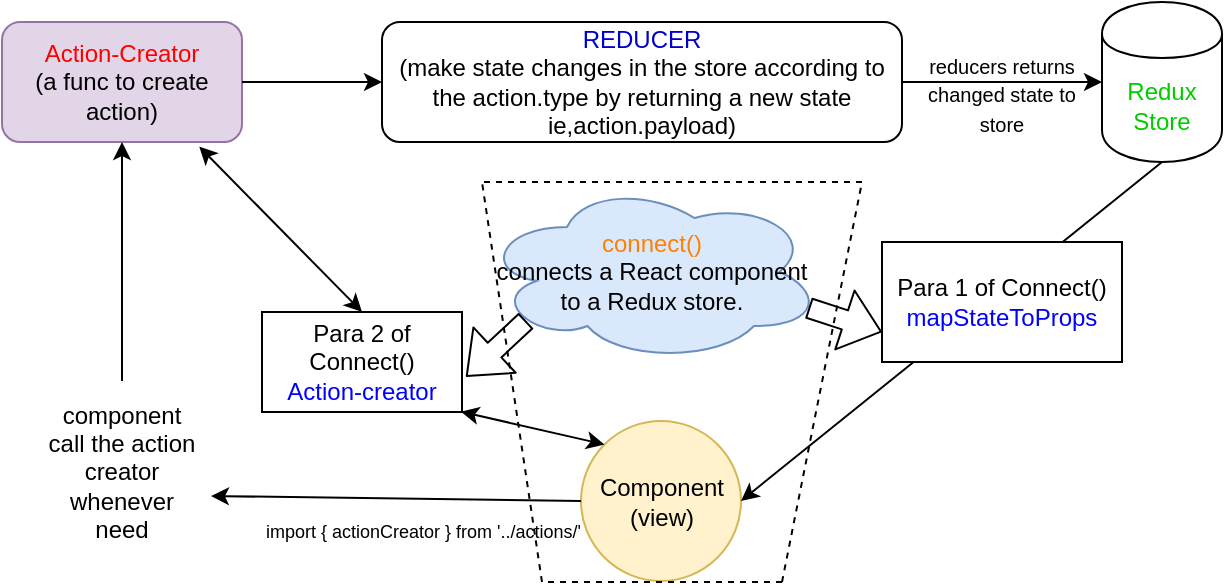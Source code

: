 <mxfile version="10.9.5" type="github"><diagram id="o73SOJ42rl_7vaWOVc7o" name="overview"><mxGraphModel dx="758" dy="366" grid="1" gridSize="10" guides="1" tooltips="1" connect="1" arrows="1" fold="1" page="1" pageScale="1" pageWidth="700" pageHeight="300" math="0" shadow="0"><root><mxCell id="0"/><mxCell id="1" parent="0"/><mxCell id="NW3PzWXNjJRH0Ex_Yrmp-1" value="&lt;div&gt;&lt;font color=&quot;#FF0000&quot;&gt;Action-Creator&lt;/font&gt;&lt;/div&gt;&lt;div&gt;(a func to create action)&lt;br&gt;&lt;/div&gt;" style="rounded=1;whiteSpace=wrap;html=1;fillColor=#e1d5e7;strokeColor=#9673a6;" vertex="1" parent="1"><mxGeometry x="20" y="20" width="120" height="60" as="geometry"/></mxCell><mxCell id="NW3PzWXNjJRH0Ex_Yrmp-2" value="&lt;div&gt;Component&lt;/div&gt;&lt;div&gt;(view)&lt;br&gt;&lt;/div&gt;" style="ellipse;whiteSpace=wrap;html=1;aspect=fixed;fillColor=#fff2cc;strokeColor=#d6b656;" vertex="1" parent="1"><mxGeometry x="309.5" y="219.5" width="80" height="80" as="geometry"/></mxCell><mxCell id="NW3PzWXNjJRH0Ex_Yrmp-4" value="" style="endArrow=classic;html=1;exitX=0.5;exitY=0;exitDx=0;exitDy=0;" edge="1" parent="1" source="NW3PzWXNjJRH0Ex_Yrmp-5"><mxGeometry width="50" height="50" relative="1" as="geometry"><mxPoint x="55" y="170" as="sourcePoint"/><mxPoint x="80" y="80" as="targetPoint"/></mxGeometry></mxCell><mxCell id="NW3PzWXNjJRH0Ex_Yrmp-6" value="&lt;div&gt;&lt;font color=&quot;#0000CC&quot;&gt;REDUCER&lt;/font&gt;&lt;/div&gt;&lt;div&gt;(make state changes in the store according to the action.type by returning a new state ie,action.payload)&lt;br&gt;&lt;/div&gt;" style="rounded=1;whiteSpace=wrap;html=1;" vertex="1" parent="1"><mxGeometry x="210" y="20" width="260" height="60" as="geometry"/></mxCell><mxCell id="NW3PzWXNjJRH0Ex_Yrmp-7" value="" style="endArrow=classic;html=1;entryX=0;entryY=0.5;entryDx=0;entryDy=0;exitX=1;exitY=0.5;exitDx=0;exitDy=0;" edge="1" parent="1" source="NW3PzWXNjJRH0Ex_Yrmp-1" target="NW3PzWXNjJRH0Ex_Yrmp-6"><mxGeometry width="50" height="50" relative="1" as="geometry"><mxPoint x="10" y="320" as="sourcePoint"/><mxPoint x="60" y="270" as="targetPoint"/></mxGeometry></mxCell><mxCell id="NW3PzWXNjJRH0Ex_Yrmp-8" value="&lt;div&gt;&lt;font color=&quot;#00CC00&quot;&gt;Redux&lt;/font&gt;&lt;/div&gt;&lt;div&gt;&lt;font color=&quot;#00CC00&quot;&gt;Store&lt;/font&gt;&lt;/div&gt;" style="shape=cylinder;whiteSpace=wrap;html=1;boundedLbl=1;backgroundOutline=1;" vertex="1" parent="1"><mxGeometry x="570" y="10" width="60" height="80" as="geometry"/></mxCell><mxCell id="NW3PzWXNjJRH0Ex_Yrmp-9" value="" style="endArrow=classic;html=1;entryX=0;entryY=0.5;entryDx=0;entryDy=0;exitX=1;exitY=0.5;exitDx=0;exitDy=0;" edge="1" parent="1" source="NW3PzWXNjJRH0Ex_Yrmp-6" target="NW3PzWXNjJRH0Ex_Yrmp-8"><mxGeometry width="50" height="50" relative="1" as="geometry"><mxPoint x="470" y="70" as="sourcePoint"/><mxPoint x="520" y="20" as="targetPoint"/></mxGeometry></mxCell><mxCell id="NW3PzWXNjJRH0Ex_Yrmp-11" value="&lt;font style=&quot;font-size: 10px&quot;&gt;reducers returns changed state to store&lt;/font&gt;" style="text;html=1;strokeColor=none;fillColor=none;align=center;verticalAlign=middle;whiteSpace=wrap;rounded=0;" vertex="1" parent="1"><mxGeometry x="470" y="46" width="100" height="20" as="geometry"/></mxCell><mxCell id="NW3PzWXNjJRH0Ex_Yrmp-13" value="" style="endArrow=classic;html=1;exitX=0.5;exitY=1;exitDx=0;exitDy=0;entryX=1;entryY=0.5;entryDx=0;entryDy=0;" edge="1" parent="1" source="NW3PzWXNjJRH0Ex_Yrmp-8" target="NW3PzWXNjJRH0Ex_Yrmp-2"><mxGeometry width="50" height="50" relative="1" as="geometry"><mxPoint x="580" y="140" as="sourcePoint"/><mxPoint x="400" y="200" as="targetPoint"/></mxGeometry></mxCell><mxCell id="NW3PzWXNjJRH0Ex_Yrmp-5" value="component call the action creator whenever need" style="text;html=1;align=center;verticalAlign=middle;whiteSpace=wrap;rounded=0;" vertex="1" parent="1"><mxGeometry x="40" y="199.5" width="80" height="90" as="geometry"/></mxCell><mxCell id="NW3PzWXNjJRH0Ex_Yrmp-14" value="" style="endArrow=classic;html=1;exitX=0;exitY=0.5;exitDx=0;exitDy=0;entryX=1.056;entryY=0.639;entryDx=0;entryDy=0;entryPerimeter=0;" edge="1" parent="1" source="NW3PzWXNjJRH0Ex_Yrmp-2" target="NW3PzWXNjJRH0Ex_Yrmp-5"><mxGeometry width="50" height="50" relative="1" as="geometry"><mxPoint x="320.333" y="210.333" as="sourcePoint"/><mxPoint x="120" y="250" as="targetPoint"/></mxGeometry></mxCell><mxCell id="NW3PzWXNjJRH0Ex_Yrmp-20" value="&lt;font style=&quot;font-size: 9px&quot;&gt;import { actionCreator } from '../actions/'&lt;/font&gt;" style="text;html=1;" vertex="1" parent="1"><mxGeometry x="150" y="260" width="130" height="30" as="geometry"/></mxCell><mxCell id="NW3PzWXNjJRH0Ex_Yrmp-24" value="&lt;div&gt;&lt;font style=&quot;font-size: 12px&quot; color=&quot;#FF8000&quot;&gt;connect()&lt;/font&gt;&lt;/div&gt;&lt;div&gt;&lt;font style=&quot;font-size: 12px&quot;&gt;&lt;span&gt; connects a React component to a Redux store.&lt;/span&gt;&lt;/font&gt;&lt;/div&gt;" style="ellipse;shape=cloud;whiteSpace=wrap;html=1;fillColor=#dae8fc;strokeColor=#6c8ebf;" vertex="1" parent="1"><mxGeometry x="260" y="100" width="170" height="90" as="geometry"/></mxCell><mxCell id="JQAyLQheUuFtOR6OZKTt-3" value="&lt;div&gt;Para 1 of Connect()&lt;/div&gt;&lt;div&gt;&lt;font color=&quot;#0000FF&quot;&gt;mapStateToProps&lt;/font&gt;&lt;/div&gt;" style="rounded=0;whiteSpace=wrap;html=1;" vertex="1" parent="1"><mxGeometry x="460" y="130" width="120" height="60" as="geometry"/></mxCell><mxCell id="JQAyLQheUuFtOR6OZKTt-5" value="" style="shape=flexArrow;endArrow=classic;html=1;exitX=0.96;exitY=0.7;exitDx=0;exitDy=0;exitPerimeter=0;entryX=0;entryY=0.75;entryDx=0;entryDy=0;" edge="1" parent="1" source="NW3PzWXNjJRH0Ex_Yrmp-24" target="JQAyLQheUuFtOR6OZKTt-3"><mxGeometry width="50" height="50" relative="1" as="geometry"><mxPoint x="420" y="180" as="sourcePoint"/><mxPoint x="470" y="130" as="targetPoint"/></mxGeometry></mxCell><mxCell id="JQAyLQheUuFtOR6OZKTt-6" value="&lt;div&gt;Para 2 of Connect()&lt;/div&gt;&lt;div&gt;&lt;font color=&quot;#0000FF&quot;&gt;Action-creator&lt;/font&gt;&lt;br&gt;&lt;/div&gt;" style="rounded=0;whiteSpace=wrap;html=1;" vertex="1" parent="1"><mxGeometry x="150" y="165" width="100" height="50" as="geometry"/></mxCell><mxCell id="JQAyLQheUuFtOR6OZKTt-8" value="" style="shape=flexArrow;endArrow=classic;html=1;exitX=0.13;exitY=0.77;exitDx=0;exitDy=0;exitPerimeter=0;entryX=1.02;entryY=0.647;entryDx=0;entryDy=0;entryPerimeter=0;" edge="1" parent="1" source="NW3PzWXNjJRH0Ex_Yrmp-24" target="JQAyLQheUuFtOR6OZKTt-6"><mxGeometry width="50" height="50" relative="1" as="geometry"><mxPoint x="270" y="250" as="sourcePoint"/><mxPoint x="320" y="200" as="targetPoint"/></mxGeometry></mxCell><mxCell id="JQAyLQheUuFtOR6OZKTt-11" value="" style="endArrow=classic;startArrow=classic;html=1;entryX=0.822;entryY=1.039;entryDx=0;entryDy=0;entryPerimeter=0;exitX=0.5;exitY=0;exitDx=0;exitDy=0;" edge="1" parent="1" source="JQAyLQheUuFtOR6OZKTt-6" target="NW3PzWXNjJRH0Ex_Yrmp-1"><mxGeometry width="50" height="50" relative="1" as="geometry"><mxPoint x="200" y="160" as="sourcePoint"/><mxPoint x="200" y="80" as="targetPoint"/></mxGeometry></mxCell><mxCell id="JQAyLQheUuFtOR6OZKTt-14" value="" style="endArrow=classic;startArrow=classic;html=1;entryX=0;entryY=0;entryDx=0;entryDy=0;exitX=0.995;exitY=0.997;exitDx=0;exitDy=0;exitPerimeter=0;" edge="1" parent="1" source="JQAyLQheUuFtOR6OZKTt-6" target="NW3PzWXNjJRH0Ex_Yrmp-2"><mxGeometry width="50" height="50" relative="1" as="geometry"><mxPoint x="260" y="250" as="sourcePoint"/><mxPoint x="310" y="200" as="targetPoint"/></mxGeometry></mxCell><mxCell id="JQAyLQheUuFtOR6OZKTt-17" value="" style="endArrow=none;dashed=1;html=1;" edge="1" parent="1"><mxGeometry width="50" height="50" relative="1" as="geometry"><mxPoint x="290" y="300" as="sourcePoint"/><mxPoint x="260" y="100" as="targetPoint"/></mxGeometry></mxCell><mxCell id="JQAyLQheUuFtOR6OZKTt-18" value="" style="endArrow=none;dashed=1;html=1;" edge="1" parent="1"><mxGeometry width="50" height="50" relative="1" as="geometry"><mxPoint x="450" y="100" as="sourcePoint"/><mxPoint x="260" y="100" as="targetPoint"/></mxGeometry></mxCell><mxCell id="JQAyLQheUuFtOR6OZKTt-19" value="" style="endArrow=none;dashed=1;html=1;" edge="1" parent="1"><mxGeometry width="50" height="50" relative="1" as="geometry"><mxPoint x="410" y="300" as="sourcePoint"/><mxPoint x="450" y="100" as="targetPoint"/></mxGeometry></mxCell><mxCell id="JQAyLQheUuFtOR6OZKTt-20" value="" style="endArrow=none;dashed=1;html=1;" edge="1" parent="1"><mxGeometry width="50" height="50" relative="1" as="geometry"><mxPoint x="410" y="300" as="sourcePoint"/><mxPoint x="290" y="300" as="targetPoint"/></mxGeometry></mxCell></root></mxGraphModel></diagram><diagram id="_jn4Bi9IQ-SMrW2TtVhI" name="connect()"><mxGraphModel dx="910" dy="439" grid="1" gridSize="10" guides="1" tooltips="1" connect="1" arrows="1" fold="1" page="1" pageScale="1" pageWidth="700" pageHeight="300" math="0" shadow="0"><root><mxCell id="SVp3a0PxKLYqfwghc1Tx-0"/><mxCell id="SVp3a0PxKLYqfwghc1Tx-1" parent="SVp3a0PxKLYqfwghc1Tx-0"/><mxCell id="SVp3a0PxKLYqfwghc1Tx-3" value="Parameters&lt;br&gt;connect accepts four different parameters, all optional. By convention, they are called:&lt;br&gt;&lt;ul&gt;&lt;li&gt;mapStateToProps?: &lt;/li&gt;&lt;li&gt;FunctionmapDispatchToProps?: &lt;/li&gt;&lt;li&gt;Function | ObjectmergeProps?: &lt;/li&gt;&lt;li&gt;Functionoptions?: Object&lt;/li&gt;&lt;/ul&gt;" style="text;html=1;" vertex="1" parent="SVp3a0PxKLYqfwghc1Tx-1"><mxGeometry x="45" y="130" width="610" height="110" as="geometry"/></mxCell><mxCell id="SVp3a0PxKLYqfwghc1Tx-5" value="&lt;font color=&quot;#CC6600&quot;&gt;connect() &lt;/font&gt;" style="ellipse;shape=cloud;whiteSpace=wrap;html=1;" vertex="1" parent="SVp3a0PxKLYqfwghc1Tx-1"><mxGeometry x="290" y="20" width="120" height="80" as="geometry"/></mxCell></root></mxGraphModel></diagram></mxfile>